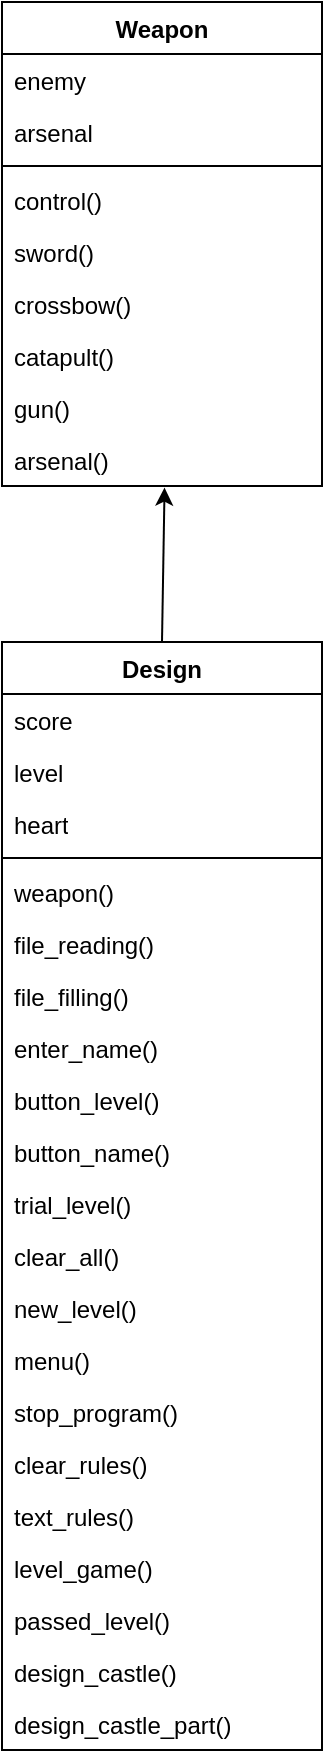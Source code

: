 <mxfile version="21.3.7" type="device">
  <diagram name="Сторінка-1" id="eSMDRE4roDNd_xcRzCM0">
    <mxGraphModel dx="1010" dy="542" grid="1" gridSize="10" guides="1" tooltips="1" connect="1" arrows="1" fold="1" page="1" pageScale="1" pageWidth="827" pageHeight="1169" math="0" shadow="0">
      <root>
        <mxCell id="0" />
        <mxCell id="1" parent="0" />
        <mxCell id="Q5DZ0Tg98e8QSrPrrITY-6" value="Weapon" style="swimlane;fontStyle=1;align=center;verticalAlign=top;childLayout=stackLayout;horizontal=1;startSize=26;horizontalStack=0;resizeParent=1;resizeParentMax=0;resizeLast=0;collapsible=1;marginBottom=0;whiteSpace=wrap;html=1;" vertex="1" parent="1">
          <mxGeometry x="320" y="160" width="160" height="242" as="geometry" />
        </mxCell>
        <mxCell id="Q5DZ0Tg98e8QSrPrrITY-7" value="enemy" style="text;strokeColor=none;fillColor=none;align=left;verticalAlign=top;spacingLeft=4;spacingRight=4;overflow=hidden;rotatable=0;points=[[0,0.5],[1,0.5]];portConstraint=eastwest;whiteSpace=wrap;html=1;" vertex="1" parent="Q5DZ0Tg98e8QSrPrrITY-6">
          <mxGeometry y="26" width="160" height="26" as="geometry" />
        </mxCell>
        <mxCell id="Q5DZ0Tg98e8QSrPrrITY-9" value="arsenal" style="text;strokeColor=none;fillColor=none;align=left;verticalAlign=top;spacingLeft=4;spacingRight=4;overflow=hidden;rotatable=0;points=[[0,0.5],[1,0.5]];portConstraint=eastwest;whiteSpace=wrap;html=1;" vertex="1" parent="Q5DZ0Tg98e8QSrPrrITY-6">
          <mxGeometry y="52" width="160" height="26" as="geometry" />
        </mxCell>
        <mxCell id="Q5DZ0Tg98e8QSrPrrITY-8" value="" style="line;strokeWidth=1;fillColor=none;align=left;verticalAlign=middle;spacingTop=-1;spacingLeft=3;spacingRight=3;rotatable=0;labelPosition=right;points=[];portConstraint=eastwest;strokeColor=inherit;" vertex="1" parent="Q5DZ0Tg98e8QSrPrrITY-6">
          <mxGeometry y="78" width="160" height="8" as="geometry" />
        </mxCell>
        <mxCell id="Q5DZ0Tg98e8QSrPrrITY-17" value="control()" style="text;strokeColor=none;fillColor=none;align=left;verticalAlign=top;spacingLeft=4;spacingRight=4;overflow=hidden;rotatable=0;points=[[0,0.5],[1,0.5]];portConstraint=eastwest;whiteSpace=wrap;html=1;" vertex="1" parent="Q5DZ0Tg98e8QSrPrrITY-6">
          <mxGeometry y="86" width="160" height="26" as="geometry" />
        </mxCell>
        <mxCell id="Q5DZ0Tg98e8QSrPrrITY-18" value="sword()" style="text;strokeColor=none;fillColor=none;align=left;verticalAlign=top;spacingLeft=4;spacingRight=4;overflow=hidden;rotatable=0;points=[[0,0.5],[1,0.5]];portConstraint=eastwest;whiteSpace=wrap;html=1;" vertex="1" parent="Q5DZ0Tg98e8QSrPrrITY-6">
          <mxGeometry y="112" width="160" height="26" as="geometry" />
        </mxCell>
        <mxCell id="Q5DZ0Tg98e8QSrPrrITY-19" value="crossbow()" style="text;strokeColor=none;fillColor=none;align=left;verticalAlign=top;spacingLeft=4;spacingRight=4;overflow=hidden;rotatable=0;points=[[0,0.5],[1,0.5]];portConstraint=eastwest;whiteSpace=wrap;html=1;" vertex="1" parent="Q5DZ0Tg98e8QSrPrrITY-6">
          <mxGeometry y="138" width="160" height="26" as="geometry" />
        </mxCell>
        <mxCell id="Q5DZ0Tg98e8QSrPrrITY-20" value="catapult()" style="text;strokeColor=none;fillColor=none;align=left;verticalAlign=top;spacingLeft=4;spacingRight=4;overflow=hidden;rotatable=0;points=[[0,0.5],[1,0.5]];portConstraint=eastwest;whiteSpace=wrap;html=1;" vertex="1" parent="Q5DZ0Tg98e8QSrPrrITY-6">
          <mxGeometry y="164" width="160" height="26" as="geometry" />
        </mxCell>
        <mxCell id="Q5DZ0Tg98e8QSrPrrITY-21" value="gun()" style="text;strokeColor=none;fillColor=none;align=left;verticalAlign=top;spacingLeft=4;spacingRight=4;overflow=hidden;rotatable=0;points=[[0,0.5],[1,0.5]];portConstraint=eastwest;whiteSpace=wrap;html=1;" vertex="1" parent="Q5DZ0Tg98e8QSrPrrITY-6">
          <mxGeometry y="190" width="160" height="26" as="geometry" />
        </mxCell>
        <mxCell id="Q5DZ0Tg98e8QSrPrrITY-22" value="arsenal()" style="text;strokeColor=none;fillColor=none;align=left;verticalAlign=top;spacingLeft=4;spacingRight=4;overflow=hidden;rotatable=0;points=[[0,0.5],[1,0.5]];portConstraint=eastwest;whiteSpace=wrap;html=1;" vertex="1" parent="Q5DZ0Tg98e8QSrPrrITY-6">
          <mxGeometry y="216" width="160" height="26" as="geometry" />
        </mxCell>
        <mxCell id="Q5DZ0Tg98e8QSrPrrITY-23" value="Design" style="swimlane;fontStyle=1;align=center;verticalAlign=top;childLayout=stackLayout;horizontal=1;startSize=26;horizontalStack=0;resizeParent=1;resizeParentMax=0;resizeLast=0;collapsible=1;marginBottom=0;whiteSpace=wrap;html=1;" vertex="1" parent="1">
          <mxGeometry x="320" y="480" width="160" height="554" as="geometry" />
        </mxCell>
        <mxCell id="Q5DZ0Tg98e8QSrPrrITY-24" value="score" style="text;strokeColor=none;fillColor=none;align=left;verticalAlign=top;spacingLeft=4;spacingRight=4;overflow=hidden;rotatable=0;points=[[0,0.5],[1,0.5]];portConstraint=eastwest;whiteSpace=wrap;html=1;" vertex="1" parent="Q5DZ0Tg98e8QSrPrrITY-23">
          <mxGeometry y="26" width="160" height="26" as="geometry" />
        </mxCell>
        <mxCell id="Q5DZ0Tg98e8QSrPrrITY-28" value="level" style="text;strokeColor=none;fillColor=none;align=left;verticalAlign=top;spacingLeft=4;spacingRight=4;overflow=hidden;rotatable=0;points=[[0,0.5],[1,0.5]];portConstraint=eastwest;whiteSpace=wrap;html=1;" vertex="1" parent="Q5DZ0Tg98e8QSrPrrITY-23">
          <mxGeometry y="52" width="160" height="26" as="geometry" />
        </mxCell>
        <mxCell id="Q5DZ0Tg98e8QSrPrrITY-25" value="heart" style="text;strokeColor=none;fillColor=none;align=left;verticalAlign=top;spacingLeft=4;spacingRight=4;overflow=hidden;rotatable=0;points=[[0,0.5],[1,0.5]];portConstraint=eastwest;whiteSpace=wrap;html=1;" vertex="1" parent="Q5DZ0Tg98e8QSrPrrITY-23">
          <mxGeometry y="78" width="160" height="26" as="geometry" />
        </mxCell>
        <mxCell id="Q5DZ0Tg98e8QSrPrrITY-26" value="" style="line;strokeWidth=1;fillColor=none;align=left;verticalAlign=middle;spacingTop=-1;spacingLeft=3;spacingRight=3;rotatable=0;labelPosition=right;points=[];portConstraint=eastwest;strokeColor=inherit;" vertex="1" parent="Q5DZ0Tg98e8QSrPrrITY-23">
          <mxGeometry y="104" width="160" height="8" as="geometry" />
        </mxCell>
        <mxCell id="Q5DZ0Tg98e8QSrPrrITY-27" value="weapon()" style="text;strokeColor=none;fillColor=none;align=left;verticalAlign=top;spacingLeft=4;spacingRight=4;overflow=hidden;rotatable=0;points=[[0,0.5],[1,0.5]];portConstraint=eastwest;whiteSpace=wrap;html=1;" vertex="1" parent="Q5DZ0Tg98e8QSrPrrITY-23">
          <mxGeometry y="112" width="160" height="26" as="geometry" />
        </mxCell>
        <mxCell id="Q5DZ0Tg98e8QSrPrrITY-29" value="file_reading()" style="text;strokeColor=none;fillColor=none;align=left;verticalAlign=top;spacingLeft=4;spacingRight=4;overflow=hidden;rotatable=0;points=[[0,0.5],[1,0.5]];portConstraint=eastwest;whiteSpace=wrap;html=1;" vertex="1" parent="Q5DZ0Tg98e8QSrPrrITY-23">
          <mxGeometry y="138" width="160" height="26" as="geometry" />
        </mxCell>
        <mxCell id="Q5DZ0Tg98e8QSrPrrITY-30" value="file_filling()" style="text;strokeColor=none;fillColor=none;align=left;verticalAlign=top;spacingLeft=4;spacingRight=4;overflow=hidden;rotatable=0;points=[[0,0.5],[1,0.5]];portConstraint=eastwest;whiteSpace=wrap;html=1;" vertex="1" parent="Q5DZ0Tg98e8QSrPrrITY-23">
          <mxGeometry y="164" width="160" height="26" as="geometry" />
        </mxCell>
        <mxCell id="Q5DZ0Tg98e8QSrPrrITY-31" value="enter_name()" style="text;strokeColor=none;fillColor=none;align=left;verticalAlign=top;spacingLeft=4;spacingRight=4;overflow=hidden;rotatable=0;points=[[0,0.5],[1,0.5]];portConstraint=eastwest;whiteSpace=wrap;html=1;" vertex="1" parent="Q5DZ0Tg98e8QSrPrrITY-23">
          <mxGeometry y="190" width="160" height="26" as="geometry" />
        </mxCell>
        <mxCell id="Q5DZ0Tg98e8QSrPrrITY-32" value="button_level()" style="text;strokeColor=none;fillColor=none;align=left;verticalAlign=top;spacingLeft=4;spacingRight=4;overflow=hidden;rotatable=0;points=[[0,0.5],[1,0.5]];portConstraint=eastwest;whiteSpace=wrap;html=1;" vertex="1" parent="Q5DZ0Tg98e8QSrPrrITY-23">
          <mxGeometry y="216" width="160" height="26" as="geometry" />
        </mxCell>
        <mxCell id="Q5DZ0Tg98e8QSrPrrITY-33" value="button_name()" style="text;strokeColor=none;fillColor=none;align=left;verticalAlign=top;spacingLeft=4;spacingRight=4;overflow=hidden;rotatable=0;points=[[0,0.5],[1,0.5]];portConstraint=eastwest;whiteSpace=wrap;html=1;" vertex="1" parent="Q5DZ0Tg98e8QSrPrrITY-23">
          <mxGeometry y="242" width="160" height="26" as="geometry" />
        </mxCell>
        <mxCell id="Q5DZ0Tg98e8QSrPrrITY-34" value="trial_level()" style="text;strokeColor=none;fillColor=none;align=left;verticalAlign=top;spacingLeft=4;spacingRight=4;overflow=hidden;rotatable=0;points=[[0,0.5],[1,0.5]];portConstraint=eastwest;whiteSpace=wrap;html=1;" vertex="1" parent="Q5DZ0Tg98e8QSrPrrITY-23">
          <mxGeometry y="268" width="160" height="26" as="geometry" />
        </mxCell>
        <mxCell id="Q5DZ0Tg98e8QSrPrrITY-35" value="clear_all()" style="text;strokeColor=none;fillColor=none;align=left;verticalAlign=top;spacingLeft=4;spacingRight=4;overflow=hidden;rotatable=0;points=[[0,0.5],[1,0.5]];portConstraint=eastwest;whiteSpace=wrap;html=1;" vertex="1" parent="Q5DZ0Tg98e8QSrPrrITY-23">
          <mxGeometry y="294" width="160" height="26" as="geometry" />
        </mxCell>
        <mxCell id="Q5DZ0Tg98e8QSrPrrITY-36" value="new_level()" style="text;strokeColor=none;fillColor=none;align=left;verticalAlign=top;spacingLeft=4;spacingRight=4;overflow=hidden;rotatable=0;points=[[0,0.5],[1,0.5]];portConstraint=eastwest;whiteSpace=wrap;html=1;" vertex="1" parent="Q5DZ0Tg98e8QSrPrrITY-23">
          <mxGeometry y="320" width="160" height="26" as="geometry" />
        </mxCell>
        <mxCell id="Q5DZ0Tg98e8QSrPrrITY-37" value="menu()" style="text;strokeColor=none;fillColor=none;align=left;verticalAlign=top;spacingLeft=4;spacingRight=4;overflow=hidden;rotatable=0;points=[[0,0.5],[1,0.5]];portConstraint=eastwest;whiteSpace=wrap;html=1;" vertex="1" parent="Q5DZ0Tg98e8QSrPrrITY-23">
          <mxGeometry y="346" width="160" height="26" as="geometry" />
        </mxCell>
        <mxCell id="Q5DZ0Tg98e8QSrPrrITY-38" value="stop_program()" style="text;strokeColor=none;fillColor=none;align=left;verticalAlign=top;spacingLeft=4;spacingRight=4;overflow=hidden;rotatable=0;points=[[0,0.5],[1,0.5]];portConstraint=eastwest;whiteSpace=wrap;html=1;" vertex="1" parent="Q5DZ0Tg98e8QSrPrrITY-23">
          <mxGeometry y="372" width="160" height="26" as="geometry" />
        </mxCell>
        <mxCell id="Q5DZ0Tg98e8QSrPrrITY-39" value="clear_rules()" style="text;strokeColor=none;fillColor=none;align=left;verticalAlign=top;spacingLeft=4;spacingRight=4;overflow=hidden;rotatable=0;points=[[0,0.5],[1,0.5]];portConstraint=eastwest;whiteSpace=wrap;html=1;" vertex="1" parent="Q5DZ0Tg98e8QSrPrrITY-23">
          <mxGeometry y="398" width="160" height="26" as="geometry" />
        </mxCell>
        <mxCell id="Q5DZ0Tg98e8QSrPrrITY-40" value="text_rules()" style="text;strokeColor=none;fillColor=none;align=left;verticalAlign=top;spacingLeft=4;spacingRight=4;overflow=hidden;rotatable=0;points=[[0,0.5],[1,0.5]];portConstraint=eastwest;whiteSpace=wrap;html=1;" vertex="1" parent="Q5DZ0Tg98e8QSrPrrITY-23">
          <mxGeometry y="424" width="160" height="26" as="geometry" />
        </mxCell>
        <mxCell id="Q5DZ0Tg98e8QSrPrrITY-41" value="level_game()" style="text;strokeColor=none;fillColor=none;align=left;verticalAlign=top;spacingLeft=4;spacingRight=4;overflow=hidden;rotatable=0;points=[[0,0.5],[1,0.5]];portConstraint=eastwest;whiteSpace=wrap;html=1;" vertex="1" parent="Q5DZ0Tg98e8QSrPrrITY-23">
          <mxGeometry y="450" width="160" height="26" as="geometry" />
        </mxCell>
        <mxCell id="Q5DZ0Tg98e8QSrPrrITY-42" value="passed_level()" style="text;strokeColor=none;fillColor=none;align=left;verticalAlign=top;spacingLeft=4;spacingRight=4;overflow=hidden;rotatable=0;points=[[0,0.5],[1,0.5]];portConstraint=eastwest;whiteSpace=wrap;html=1;" vertex="1" parent="Q5DZ0Tg98e8QSrPrrITY-23">
          <mxGeometry y="476" width="160" height="26" as="geometry" />
        </mxCell>
        <mxCell id="Q5DZ0Tg98e8QSrPrrITY-43" value="design_castle()" style="text;strokeColor=none;fillColor=none;align=left;verticalAlign=top;spacingLeft=4;spacingRight=4;overflow=hidden;rotatable=0;points=[[0,0.5],[1,0.5]];portConstraint=eastwest;whiteSpace=wrap;html=1;" vertex="1" parent="Q5DZ0Tg98e8QSrPrrITY-23">
          <mxGeometry y="502" width="160" height="26" as="geometry" />
        </mxCell>
        <mxCell id="Q5DZ0Tg98e8QSrPrrITY-44" value="design_castle_part()" style="text;strokeColor=none;fillColor=none;align=left;verticalAlign=top;spacingLeft=4;spacingRight=4;overflow=hidden;rotatable=0;points=[[0,0.5],[1,0.5]];portConstraint=eastwest;whiteSpace=wrap;html=1;" vertex="1" parent="Q5DZ0Tg98e8QSrPrrITY-23">
          <mxGeometry y="528" width="160" height="26" as="geometry" />
        </mxCell>
        <mxCell id="Q5DZ0Tg98e8QSrPrrITY-50" value="" style="endArrow=classic;html=1;rounded=0;entryX=0.508;entryY=1.031;entryDx=0;entryDy=0;entryPerimeter=0;" edge="1" parent="1" target="Q5DZ0Tg98e8QSrPrrITY-22">
          <mxGeometry width="50" height="50" relative="1" as="geometry">
            <mxPoint x="400" y="480" as="sourcePoint" />
            <mxPoint x="450" y="430" as="targetPoint" />
          </mxGeometry>
        </mxCell>
      </root>
    </mxGraphModel>
  </diagram>
</mxfile>
